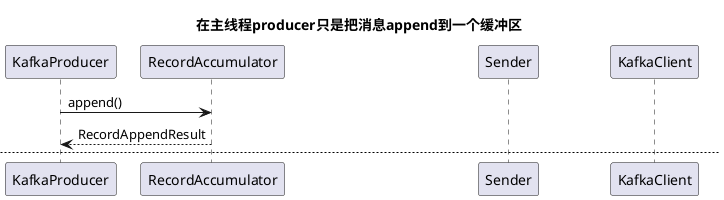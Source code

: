 @startuml
title 在主线程producer只是把消息append到一个缓冲区
KafkaProducer -> RecordAccumulator:append()
KafkaProducer <-- RecordAccumulator:RecordAppendResult
newpage producer的sender负责在独立的线程ioThread里面批量的发送
KafkaProducer --> Sender:ioThread(sender).start()
loop Sender:sendProducerData
    Sender -> RecordAccumulator:ready()?
    Sender <-- RecordAccumulator:ReadyCheckResult
    Sender -> RecordAccumulator:drain(readyNodes)
    Sender <-- RecordAccumulator:Map<Integer, List<ProducerBatch>> batches
    Sender -> Sender:sendProduceRequest
    Sender -> KafkaClient:send(ClientRequest)
end
@enduml